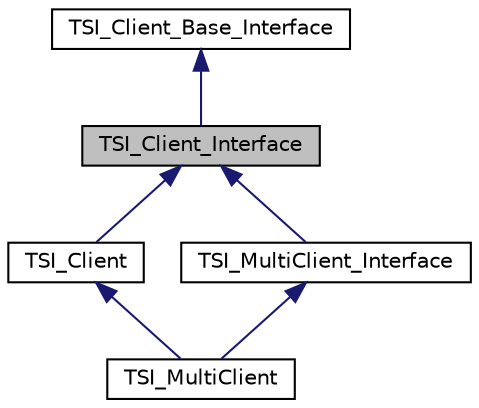 digraph "TSI_Client_Interface"
{
  edge [fontname="Helvetica",fontsize="10",labelfontname="Helvetica",labelfontsize="10"];
  node [fontname="Helvetica",fontsize="10",shape=record];
  Node0 [label="TSI_Client_Interface",height=0.2,width=0.4,color="black", fillcolor="grey75", style="filled", fontcolor="black"];
  Node1 -> Node0 [dir="back",color="midnightblue",fontsize="10",style="solid",fontname="Helvetica"];
  Node1 [label="TSI_Client_Base_Interface",height=0.2,width=0.4,color="black", fillcolor="white", style="filled",URL="$d0/da6/interface_t_s_i___client_1_1_t_s_i___client___base___interface.html"];
  Node0 -> Node2 [dir="back",color="midnightblue",fontsize="10",style="solid",fontname="Helvetica"];
  Node2 [label="TSI_Client",height=0.2,width=0.4,color="black", fillcolor="white", style="filled",URL="$d2/d1e/class_t_s_i___client_1_1_t_s_i___client.html"];
  Node2 -> Node3 [dir="back",color="midnightblue",fontsize="10",style="solid",fontname="Helvetica"];
  Node3 [label="TSI_MultiClient",height=0.2,width=0.4,color="black", fillcolor="white", style="filled",URL="$d3/df8/class_t_s_i___multi_client_1_1_t_s_i___multi_client.html"];
  Node0 -> Node4 [dir="back",color="midnightblue",fontsize="10",style="solid",fontname="Helvetica"];
  Node4 [label="TSI_MultiClient_Interface",height=0.2,width=0.4,color="black", fillcolor="white", style="filled",URL="$d5/d03/interface_t_s_i___multi_client_1_1_t_s_i___multi_client___interface.html"];
  Node4 -> Node3 [dir="back",color="midnightblue",fontsize="10",style="solid",fontname="Helvetica"];
}
